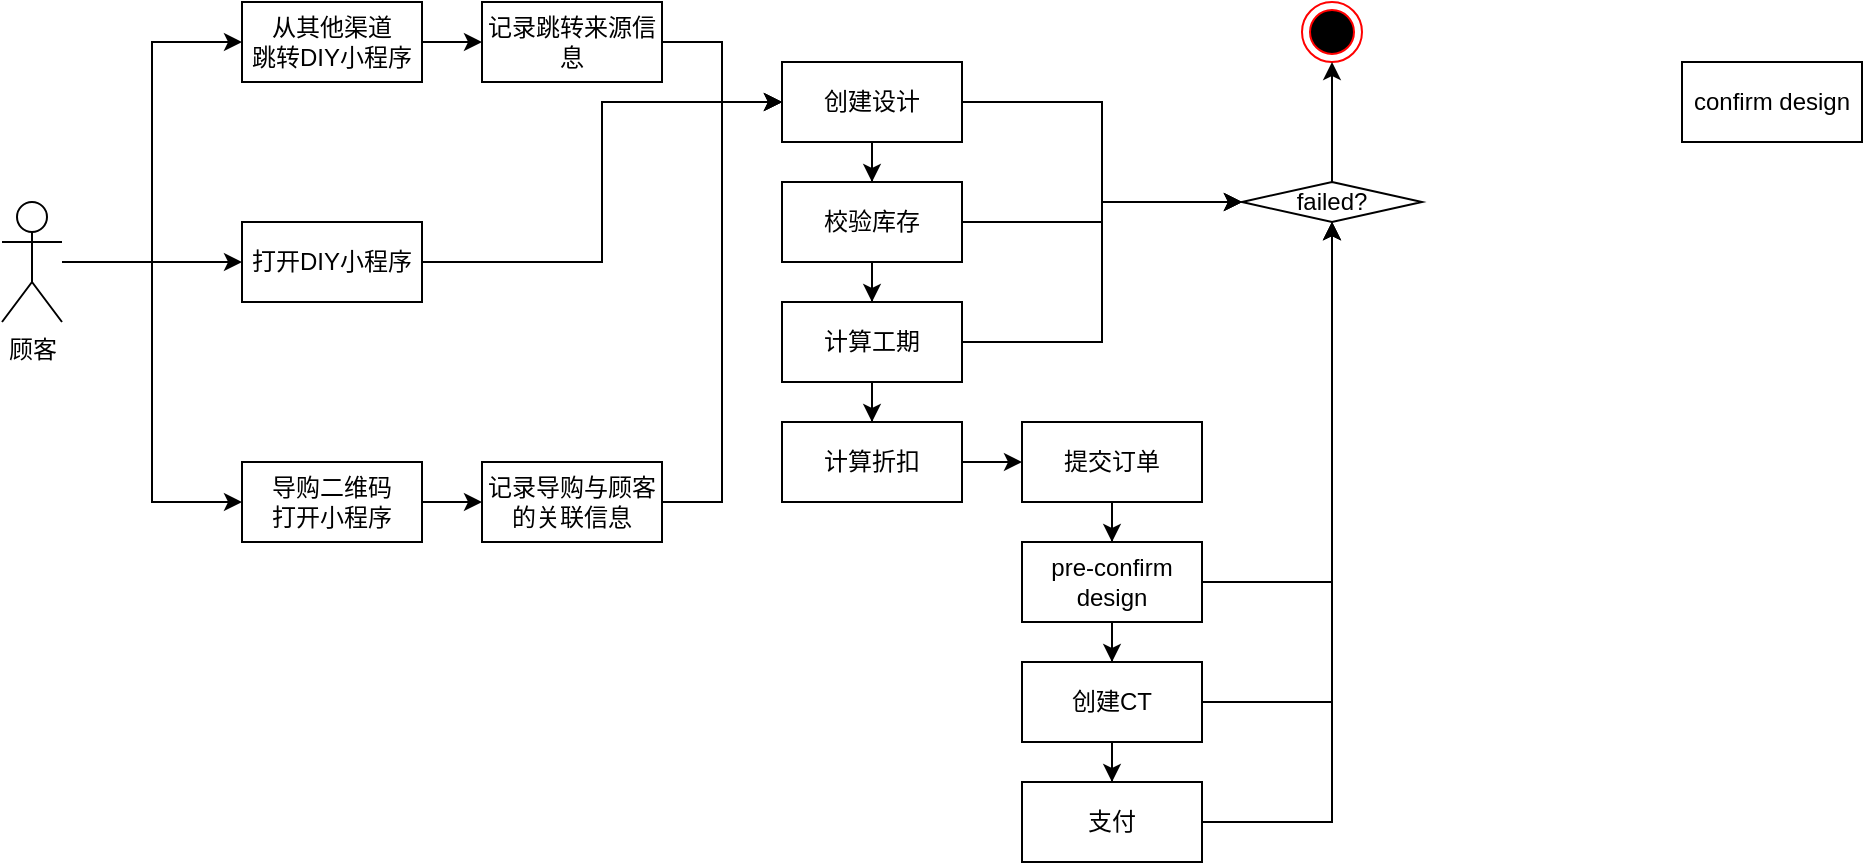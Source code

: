 <mxfile version="14.9.2" type="github">
  <diagram name="Page-1" id="52a04d89-c75d-2922-d76d-85b35f80e030">
    <mxGraphModel dx="1293" dy="693" grid="1" gridSize="10" guides="1" tooltips="1" connect="1" arrows="1" fold="1" page="1" pageScale="1" pageWidth="1169" pageHeight="827" background="none" math="0" shadow="0">
      <root>
        <mxCell id="0" />
        <mxCell id="1" parent="0" />
        <mxCell id="QDF-2TI6SQJX1vdAJhpz-36" style="edgeStyle=orthogonalEdgeStyle;rounded=0;orthogonalLoop=1;jettySize=auto;html=1;entryX=0;entryY=0.5;entryDx=0;entryDy=0;" edge="1" parent="1" source="QDF-2TI6SQJX1vdAJhpz-1" target="QDF-2TI6SQJX1vdAJhpz-14">
          <mxGeometry relative="1" as="geometry" />
        </mxCell>
        <mxCell id="QDF-2TI6SQJX1vdAJhpz-1" value="打开DIY小程序" style="rounded=0;whiteSpace=wrap;html=1;" vertex="1" parent="1">
          <mxGeometry x="160" y="210" width="90" height="40" as="geometry" />
        </mxCell>
        <mxCell id="QDF-2TI6SQJX1vdAJhpz-9" style="edgeStyle=orthogonalEdgeStyle;rounded=0;orthogonalLoop=1;jettySize=auto;html=1;entryX=0;entryY=0.5;entryDx=0;entryDy=0;" edge="1" parent="1" source="QDF-2TI6SQJX1vdAJhpz-2" target="QDF-2TI6SQJX1vdAJhpz-1">
          <mxGeometry relative="1" as="geometry" />
        </mxCell>
        <mxCell id="QDF-2TI6SQJX1vdAJhpz-10" style="edgeStyle=orthogonalEdgeStyle;rounded=0;orthogonalLoop=1;jettySize=auto;html=1;entryX=0;entryY=0.5;entryDx=0;entryDy=0;" edge="1" parent="1" source="QDF-2TI6SQJX1vdAJhpz-2" target="QDF-2TI6SQJX1vdAJhpz-5">
          <mxGeometry relative="1" as="geometry" />
        </mxCell>
        <mxCell id="QDF-2TI6SQJX1vdAJhpz-11" style="edgeStyle=orthogonalEdgeStyle;rounded=0;orthogonalLoop=1;jettySize=auto;html=1;entryX=0;entryY=0.5;entryDx=0;entryDy=0;" edge="1" parent="1" source="QDF-2TI6SQJX1vdAJhpz-2" target="QDF-2TI6SQJX1vdAJhpz-3">
          <mxGeometry relative="1" as="geometry" />
        </mxCell>
        <mxCell id="QDF-2TI6SQJX1vdAJhpz-2" value="顾客" style="shape=umlActor;verticalLabelPosition=bottom;verticalAlign=top;html=1;outlineConnect=0;" vertex="1" parent="1">
          <mxGeometry x="40" y="200" width="30" height="60" as="geometry" />
        </mxCell>
        <mxCell id="QDF-2TI6SQJX1vdAJhpz-12" style="edgeStyle=orthogonalEdgeStyle;rounded=0;orthogonalLoop=1;jettySize=auto;html=1;entryX=0;entryY=0.5;entryDx=0;entryDy=0;" edge="1" parent="1" source="QDF-2TI6SQJX1vdAJhpz-3" target="QDF-2TI6SQJX1vdAJhpz-7">
          <mxGeometry relative="1" as="geometry" />
        </mxCell>
        <mxCell id="QDF-2TI6SQJX1vdAJhpz-3" value="从其他渠道&lt;br&gt;跳转DIY小程序" style="rounded=0;whiteSpace=wrap;html=1;" vertex="1" parent="1">
          <mxGeometry x="160" y="100" width="90" height="40" as="geometry" />
        </mxCell>
        <mxCell id="QDF-2TI6SQJX1vdAJhpz-17" style="edgeStyle=orthogonalEdgeStyle;rounded=0;orthogonalLoop=1;jettySize=auto;html=1;entryX=0;entryY=0.5;entryDx=0;entryDy=0;" edge="1" parent="1" source="QDF-2TI6SQJX1vdAJhpz-4" target="QDF-2TI6SQJX1vdAJhpz-14">
          <mxGeometry relative="1" as="geometry" />
        </mxCell>
        <mxCell id="QDF-2TI6SQJX1vdAJhpz-4" value="记录导购与顾客的关联信息" style="rounded=0;whiteSpace=wrap;html=1;" vertex="1" parent="1">
          <mxGeometry x="280" y="330" width="90" height="40" as="geometry" />
        </mxCell>
        <mxCell id="QDF-2TI6SQJX1vdAJhpz-13" style="edgeStyle=orthogonalEdgeStyle;rounded=0;orthogonalLoop=1;jettySize=auto;html=1;entryX=0;entryY=0.5;entryDx=0;entryDy=0;" edge="1" parent="1" source="QDF-2TI6SQJX1vdAJhpz-5" target="QDF-2TI6SQJX1vdAJhpz-4">
          <mxGeometry relative="1" as="geometry" />
        </mxCell>
        <mxCell id="QDF-2TI6SQJX1vdAJhpz-5" value="导购二维码&lt;br&gt;打开小程序" style="rounded=0;whiteSpace=wrap;html=1;" vertex="1" parent="1">
          <mxGeometry x="160" y="330" width="90" height="40" as="geometry" />
        </mxCell>
        <mxCell id="QDF-2TI6SQJX1vdAJhpz-15" style="edgeStyle=orthogonalEdgeStyle;rounded=0;orthogonalLoop=1;jettySize=auto;html=1;entryX=0;entryY=0.5;entryDx=0;entryDy=0;" edge="1" parent="1" source="QDF-2TI6SQJX1vdAJhpz-7" target="QDF-2TI6SQJX1vdAJhpz-14">
          <mxGeometry relative="1" as="geometry" />
        </mxCell>
        <mxCell id="QDF-2TI6SQJX1vdAJhpz-7" value="记录跳转来源信息" style="rounded=0;whiteSpace=wrap;html=1;" vertex="1" parent="1">
          <mxGeometry x="280" y="100" width="90" height="40" as="geometry" />
        </mxCell>
        <mxCell id="QDF-2TI6SQJX1vdAJhpz-24" style="edgeStyle=orthogonalEdgeStyle;rounded=0;orthogonalLoop=1;jettySize=auto;html=1;entryX=0.5;entryY=0;entryDx=0;entryDy=0;" edge="1" parent="1" source="QDF-2TI6SQJX1vdAJhpz-14" target="QDF-2TI6SQJX1vdAJhpz-18">
          <mxGeometry relative="1" as="geometry" />
        </mxCell>
        <mxCell id="QDF-2TI6SQJX1vdAJhpz-52" style="edgeStyle=orthogonalEdgeStyle;rounded=0;orthogonalLoop=1;jettySize=auto;html=1;entryX=0;entryY=0.5;entryDx=0;entryDy=0;" edge="1" parent="1" source="QDF-2TI6SQJX1vdAJhpz-14" target="QDF-2TI6SQJX1vdAJhpz-43">
          <mxGeometry relative="1" as="geometry" />
        </mxCell>
        <mxCell id="QDF-2TI6SQJX1vdAJhpz-14" value="创建设计" style="rounded=0;whiteSpace=wrap;html=1;" vertex="1" parent="1">
          <mxGeometry x="430" y="130" width="90" height="40" as="geometry" />
        </mxCell>
        <mxCell id="QDF-2TI6SQJX1vdAJhpz-25" style="edgeStyle=orthogonalEdgeStyle;rounded=0;orthogonalLoop=1;jettySize=auto;html=1;" edge="1" parent="1" source="QDF-2TI6SQJX1vdAJhpz-18" target="QDF-2TI6SQJX1vdAJhpz-19">
          <mxGeometry relative="1" as="geometry" />
        </mxCell>
        <mxCell id="QDF-2TI6SQJX1vdAJhpz-53" style="edgeStyle=orthogonalEdgeStyle;rounded=0;orthogonalLoop=1;jettySize=auto;html=1;" edge="1" parent="1" source="QDF-2TI6SQJX1vdAJhpz-18" target="QDF-2TI6SQJX1vdAJhpz-43">
          <mxGeometry relative="1" as="geometry" />
        </mxCell>
        <mxCell id="QDF-2TI6SQJX1vdAJhpz-18" value="校验库存" style="rounded=0;whiteSpace=wrap;html=1;" vertex="1" parent="1">
          <mxGeometry x="430" y="190" width="90" height="40" as="geometry" />
        </mxCell>
        <mxCell id="QDF-2TI6SQJX1vdAJhpz-33" style="edgeStyle=orthogonalEdgeStyle;rounded=0;orthogonalLoop=1;jettySize=auto;html=1;entryX=0.5;entryY=0;entryDx=0;entryDy=0;" edge="1" parent="1" source="QDF-2TI6SQJX1vdAJhpz-19" target="QDF-2TI6SQJX1vdAJhpz-27">
          <mxGeometry relative="1" as="geometry" />
        </mxCell>
        <mxCell id="QDF-2TI6SQJX1vdAJhpz-54" style="edgeStyle=orthogonalEdgeStyle;rounded=0;orthogonalLoop=1;jettySize=auto;html=1;entryX=0;entryY=0.5;entryDx=0;entryDy=0;" edge="1" parent="1" source="QDF-2TI6SQJX1vdAJhpz-19" target="QDF-2TI6SQJX1vdAJhpz-43">
          <mxGeometry relative="1" as="geometry" />
        </mxCell>
        <mxCell id="QDF-2TI6SQJX1vdAJhpz-19" value="计算工期" style="rounded=0;whiteSpace=wrap;html=1;" vertex="1" parent="1">
          <mxGeometry x="430" y="250" width="90" height="40" as="geometry" />
        </mxCell>
        <mxCell id="QDF-2TI6SQJX1vdAJhpz-35" style="edgeStyle=orthogonalEdgeStyle;rounded=0;orthogonalLoop=1;jettySize=auto;html=1;" edge="1" parent="1" source="QDF-2TI6SQJX1vdAJhpz-22" target="QDF-2TI6SQJX1vdAJhpz-29">
          <mxGeometry relative="1" as="geometry" />
        </mxCell>
        <mxCell id="QDF-2TI6SQJX1vdAJhpz-22" value="提交订单" style="rounded=0;whiteSpace=wrap;html=1;" vertex="1" parent="1">
          <mxGeometry x="550" y="310" width="90" height="40" as="geometry" />
        </mxCell>
        <mxCell id="QDF-2TI6SQJX1vdAJhpz-34" style="edgeStyle=orthogonalEdgeStyle;rounded=0;orthogonalLoop=1;jettySize=auto;html=1;entryX=0;entryY=0.5;entryDx=0;entryDy=0;" edge="1" parent="1" source="QDF-2TI6SQJX1vdAJhpz-27" target="QDF-2TI6SQJX1vdAJhpz-22">
          <mxGeometry relative="1" as="geometry" />
        </mxCell>
        <mxCell id="QDF-2TI6SQJX1vdAJhpz-27" value="计算折扣" style="rounded=0;whiteSpace=wrap;html=1;" vertex="1" parent="1">
          <mxGeometry x="430" y="310" width="90" height="40" as="geometry" />
        </mxCell>
        <mxCell id="QDF-2TI6SQJX1vdAJhpz-38" style="edgeStyle=orthogonalEdgeStyle;rounded=0;orthogonalLoop=1;jettySize=auto;html=1;" edge="1" parent="1" source="QDF-2TI6SQJX1vdAJhpz-29" target="QDF-2TI6SQJX1vdAJhpz-37">
          <mxGeometry relative="1" as="geometry" />
        </mxCell>
        <mxCell id="QDF-2TI6SQJX1vdAJhpz-45" style="edgeStyle=orthogonalEdgeStyle;rounded=0;orthogonalLoop=1;jettySize=auto;html=1;" edge="1" parent="1" source="QDF-2TI6SQJX1vdAJhpz-29" target="QDF-2TI6SQJX1vdAJhpz-43">
          <mxGeometry relative="1" as="geometry" />
        </mxCell>
        <mxCell id="QDF-2TI6SQJX1vdAJhpz-29" value="pre-confirm design" style="rounded=0;whiteSpace=wrap;html=1;" vertex="1" parent="1">
          <mxGeometry x="550" y="370" width="90" height="40" as="geometry" />
        </mxCell>
        <mxCell id="QDF-2TI6SQJX1vdAJhpz-40" style="edgeStyle=orthogonalEdgeStyle;rounded=0;orthogonalLoop=1;jettySize=auto;html=1;" edge="1" parent="1" source="QDF-2TI6SQJX1vdAJhpz-37" target="QDF-2TI6SQJX1vdAJhpz-39">
          <mxGeometry relative="1" as="geometry" />
        </mxCell>
        <mxCell id="QDF-2TI6SQJX1vdAJhpz-51" style="edgeStyle=orthogonalEdgeStyle;rounded=0;orthogonalLoop=1;jettySize=auto;html=1;entryX=0.5;entryY=1;entryDx=0;entryDy=0;" edge="1" parent="1" source="QDF-2TI6SQJX1vdAJhpz-37" target="QDF-2TI6SQJX1vdAJhpz-43">
          <mxGeometry relative="1" as="geometry" />
        </mxCell>
        <mxCell id="QDF-2TI6SQJX1vdAJhpz-37" value="创建CT" style="rounded=0;whiteSpace=wrap;html=1;" vertex="1" parent="1">
          <mxGeometry x="550" y="430" width="90" height="40" as="geometry" />
        </mxCell>
        <mxCell id="QDF-2TI6SQJX1vdAJhpz-50" style="edgeStyle=orthogonalEdgeStyle;rounded=0;orthogonalLoop=1;jettySize=auto;html=1;entryX=0.5;entryY=1;entryDx=0;entryDy=0;" edge="1" parent="1" source="QDF-2TI6SQJX1vdAJhpz-39" target="QDF-2TI6SQJX1vdAJhpz-43">
          <mxGeometry relative="1" as="geometry" />
        </mxCell>
        <mxCell id="QDF-2TI6SQJX1vdAJhpz-39" value="支付" style="rounded=0;whiteSpace=wrap;html=1;" vertex="1" parent="1">
          <mxGeometry x="550" y="490" width="90" height="40" as="geometry" />
        </mxCell>
        <mxCell id="QDF-2TI6SQJX1vdAJhpz-41" value="confirm design" style="rounded=0;whiteSpace=wrap;html=1;" vertex="1" parent="1">
          <mxGeometry x="880" y="130" width="90" height="40" as="geometry" />
        </mxCell>
        <mxCell id="QDF-2TI6SQJX1vdAJhpz-42" value="" style="ellipse;html=1;shape=endState;fillColor=#000000;strokeColor=#ff0000;" vertex="1" parent="1">
          <mxGeometry x="690" y="100" width="30" height="30" as="geometry" />
        </mxCell>
        <mxCell id="QDF-2TI6SQJX1vdAJhpz-55" style="edgeStyle=orthogonalEdgeStyle;rounded=0;orthogonalLoop=1;jettySize=auto;html=1;" edge="1" parent="1" source="QDF-2TI6SQJX1vdAJhpz-43">
          <mxGeometry relative="1" as="geometry">
            <mxPoint x="705" y="130" as="targetPoint" />
          </mxGeometry>
        </mxCell>
        <mxCell id="QDF-2TI6SQJX1vdAJhpz-43" value="failed?" style="rhombus;whiteSpace=wrap;html=1;" vertex="1" parent="1">
          <mxGeometry x="660" y="190" width="90" height="20" as="geometry" />
        </mxCell>
      </root>
    </mxGraphModel>
  </diagram>
</mxfile>
